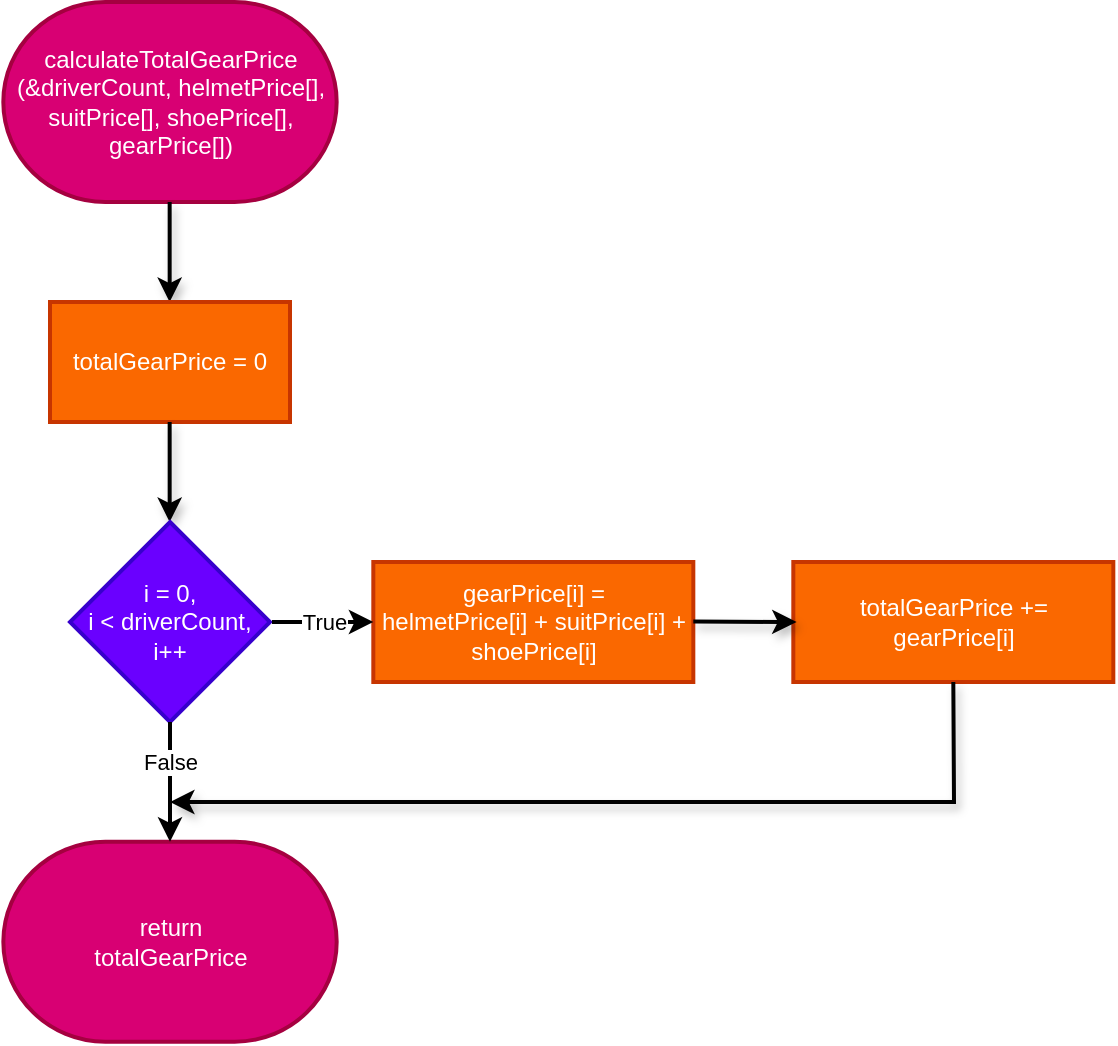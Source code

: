 <mxfile>
    <diagram id="vDq1WIHXl16k-7dogF-h" name="Page-1">
        <mxGraphModel dx="224" dy="762" grid="1" gridSize="10" guides="1" tooltips="1" connect="1" arrows="1" fold="1" page="0" pageScale="1" pageWidth="827" pageHeight="1169" math="0" shadow="0">
            <root>
                <mxCell id="0"/>
                <mxCell id="1" parent="0"/>
                <mxCell id="2" value="calculateTotalGearPrice&lt;br&gt;(&amp;amp;driverCount, helmetPrice[], suitPrice[], shoePrice[], gearPrice[])" style="strokeWidth=2;html=1;shape=mxgraph.flowchart.terminator;whiteSpace=wrap;fillColor=#d80073;fontColor=#ffffff;strokeColor=#A50040;" parent="1" vertex="1">
                    <mxGeometry x="136.66" y="370" width="166.67" height="100" as="geometry"/>
                </mxCell>
                <mxCell id="3" value="" style="edgeStyle=none;html=1;strokeWidth=2;shadow=1;entryX=0.5;entryY=0;entryDx=0;entryDy=0;exitX=0.5;exitY=1;exitDx=0;exitDy=0;exitPerimeter=0;" parent="1" edge="1">
                    <mxGeometry relative="1" as="geometry">
                        <mxPoint x="219.83" y="470" as="sourcePoint"/>
                        <mxPoint x="219.83" y="520" as="targetPoint"/>
                    </mxGeometry>
                </mxCell>
                <mxCell id="4" value="totalGearPrice = 0" style="whiteSpace=wrap;html=1;strokeWidth=2;fillColor=#fa6800;fontColor=#FFFFFF;strokeColor=#C73500;" parent="1" vertex="1">
                    <mxGeometry x="160" y="520" width="120" height="60" as="geometry"/>
                </mxCell>
                <mxCell id="5" value="" style="edgeStyle=none;html=1;strokeWidth=2;shadow=1;entryX=0.5;entryY=0;entryDx=0;entryDy=0;exitX=0.5;exitY=1;exitDx=0;exitDy=0;exitPerimeter=0;" parent="1" edge="1">
                    <mxGeometry relative="1" as="geometry">
                        <mxPoint x="219.83" y="580" as="sourcePoint"/>
                        <mxPoint x="219.83" y="630" as="targetPoint"/>
                    </mxGeometry>
                </mxCell>
                <mxCell id="8" value="i = 0,&lt;br&gt;i &amp;lt; driverCount,&lt;br&gt;i++" style="rhombus;whiteSpace=wrap;html=1;strokeWidth=2;fillColor=#6a00ff;fontColor=#ffffff;strokeColor=#3700CC;" parent="1" vertex="1">
                    <mxGeometry x="170" y="630" width="100" height="100" as="geometry"/>
                </mxCell>
                <mxCell id="9" value="gearPrice[i] =&lt;br&gt;helmetPrice[i] + suitPrice[i] + shoePrice[i]" style="whiteSpace=wrap;html=1;strokeWidth=2;fillColor=#fa6800;fontColor=#FFFFFF;strokeColor=#C73500;" parent="1" vertex="1">
                    <mxGeometry x="321.66" y="650" width="160" height="60" as="geometry"/>
                </mxCell>
                <mxCell id="10" value="totalGearPrice += gearPrice[i]" style="whiteSpace=wrap;html=1;strokeWidth=2;fillColor=#fa6800;fontColor=#FFFFFF;strokeColor=#C73500;" parent="1" vertex="1">
                    <mxGeometry x="531.66" y="650" width="160" height="60" as="geometry"/>
                </mxCell>
                <mxCell id="11" value="return&lt;br&gt;totalGearPrice" style="strokeWidth=2;html=1;shape=mxgraph.flowchart.terminator;whiteSpace=wrap;fillColor=#d80073;fontColor=#ffffff;strokeColor=#A50040;" parent="1" vertex="1">
                    <mxGeometry x="136.67" y="789.86" width="166.67" height="100" as="geometry"/>
                </mxCell>
                <mxCell id="14" value="" style="edgeStyle=none;html=1;strokeWidth=2;shadow=1;exitX=0.5;exitY=1;exitDx=0;exitDy=0;exitPerimeter=0;entryX=0;entryY=0.5;entryDx=0;entryDy=0;" parent="1" edge="1">
                    <mxGeometry relative="1" as="geometry">
                        <mxPoint x="481.66" y="679.76" as="sourcePoint"/>
                        <mxPoint x="533.32" y="680" as="targetPoint"/>
                    </mxGeometry>
                </mxCell>
                <mxCell id="15" value="" style="edgeStyle=none;html=1;strokeWidth=2;shadow=1;exitX=0.5;exitY=1;exitDx=0;exitDy=0;rounded=0;curved=0;" parent="1" source="10" edge="1">
                    <mxGeometry relative="1" as="geometry">
                        <mxPoint x="640" y="705" as="sourcePoint"/>
                        <mxPoint x="220" y="770" as="targetPoint"/>
                        <Array as="points">
                            <mxPoint x="612" y="770"/>
                        </Array>
                    </mxGeometry>
                </mxCell>
                <mxCell id="18" value="" style="endArrow=classic;html=1;entryX=0;entryY=0.5;entryDx=0;entryDy=0;strokeWidth=2;" parent="1" target="9" edge="1">
                    <mxGeometry relative="1" as="geometry">
                        <mxPoint x="271" y="680" as="sourcePoint"/>
                        <mxPoint x="270" y="700" as="targetPoint"/>
                    </mxGeometry>
                </mxCell>
                <mxCell id="19" value="True" style="edgeLabel;resizable=0;html=1;;align=center;verticalAlign=middle;" parent="18" connectable="0" vertex="1">
                    <mxGeometry relative="1" as="geometry"/>
                </mxCell>
                <mxCell id="20" value="" style="endArrow=classic;html=1;exitX=0.5;exitY=1;exitDx=0;exitDy=0;entryX=0.5;entryY=0;entryDx=0;entryDy=0;entryPerimeter=0;strokeWidth=2;" parent="1" source="8" target="11" edge="1">
                    <mxGeometry relative="1" as="geometry">
                        <mxPoint x="210" y="710" as="sourcePoint"/>
                        <mxPoint x="310" y="710" as="targetPoint"/>
                    </mxGeometry>
                </mxCell>
                <mxCell id="21" value="False" style="edgeLabel;resizable=0;html=1;;align=center;verticalAlign=middle;" parent="20" connectable="0" vertex="1">
                    <mxGeometry relative="1" as="geometry">
                        <mxPoint y="-10" as="offset"/>
                    </mxGeometry>
                </mxCell>
            </root>
        </mxGraphModel>
    </diagram>
</mxfile>